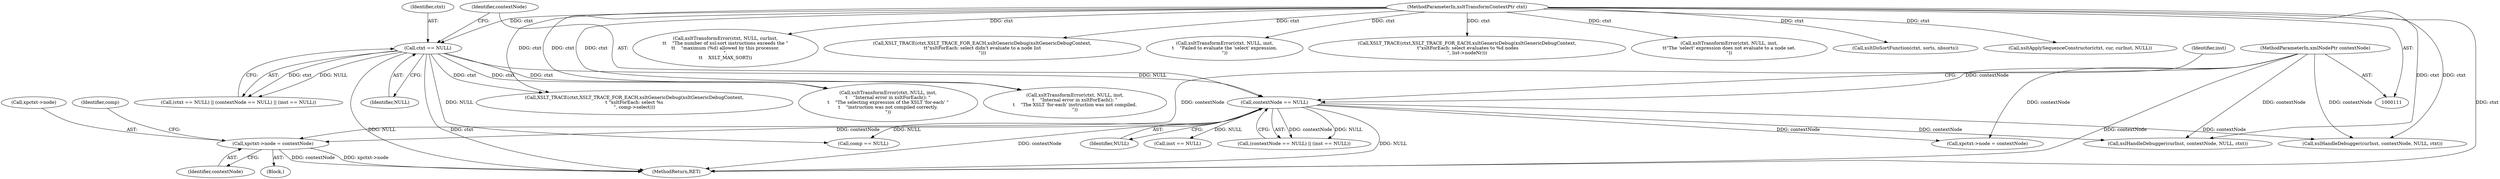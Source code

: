 digraph "1_Chrome_96dbafe288dbe2f0cc45fa3c39daf6d0c37acbab_40@del" {
"1000243" [label="(Call,xpctxt->node = contextNode)"];
"1000148" [label="(Call,contextNode == NULL)"];
"1000113" [label="(MethodParameterIn,xmlNodePtr contextNode)"];
"1000144" [label="(Call,ctxt == NULL)"];
"1000112" [label="(MethodParameterIn,xsltTransformContextPtr ctxt)"];
"1000405" [label="(Call,xslHandleDebugger(curInst, contextNode, NULL, ctxt))"];
"1000149" [label="(Identifier,contextNode)"];
"1000145" [label="(Identifier,ctxt)"];
"1000428" [label="(Call,xsltTransformError(ctxt, NULL, curInst,\n\t\t    \"The number of xsl:sort instructions exceeds the \"\n\t\t    \"maximum (%d) allowed by this processor.\n\",\n\t\t    XSLT_MAX_SORT))"];
"1000112" [label="(MethodParameterIn,xsltTransformContextPtr ctxt)"];
"1000317" [label="(Call,XSLT_TRACE(ctxt,XSLT_TRACE_FOR_EACH,xsltGenericDebug(xsltGenericDebugContext,\n\t\t\"xsltForEach: select didn't evaluate to a node list\n\")))"];
"1000566" [label="(MethodReturn,RET)"];
"1000326" [label="(Call,xsltTransformError(ctxt, NULL, inst,\n\t    \"Failed to evaluate the 'select' expression.\n\"))"];
"1000150" [label="(Identifier,NULL)"];
"1000348" [label="(Call,XSLT_TRACE(ctxt,XSLT_TRACE_FOR_EACH,xsltGenericDebug(xsltGenericDebugContext,\n \t\"xsltForEach: select evaluates to %d nodes\n\", list->nodeNr)))"];
"1000447" [label="(Call,xslHandleDebugger(curInst, contextNode, NULL, ctxt))"];
"1000312" [label="(Call,xsltTransformError(ctxt, NULL, inst,\n\t\t\"The 'select' expression does not evaluate to a node set.\n\"))"];
"1000457" [label="(Call,xsltDoSortFunction(ctxt, sorts, nbsorts))"];
"1000144" [label="(Call,ctxt == NULL)"];
"1000160" [label="(Call,comp == NULL)"];
"1000164" [label="(Call,xsltTransformError(ctxt, NULL, inst,\n\t    \"Internal error in xsltForEach(): \"\n\t    \"The XSLT 'for-each' instruction was not compiled.\n\"))"];
"1000151" [label="(Call,inst == NULL)"];
"1000147" [label="(Call,(contextNode == NULL) || (inst == NULL))"];
"1000251" [label="(Identifier,comp)"];
"1000116" [label="(Block,)"];
"1000367" [label="(Call,xpctxt->node = contextNode)"];
"1000243" [label="(Call,xpctxt->node = contextNode)"];
"1000194" [label="(Call,XSLT_TRACE(ctxt,XSLT_TRACE_FOR_EACH,xsltGenericDebug(xsltGenericDebugContext,\n\t \"xsltForEach: select %s\n\", comp->select)))"];
"1000152" [label="(Identifier,inst)"];
"1000244" [label="(Call,xpctxt->node)"];
"1000247" [label="(Identifier,contextNode)"];
"1000148" [label="(Call,contextNode == NULL)"];
"1000518" [label="(Call,xsltApplySequenceConstructor(ctxt, cur, curInst, NULL))"];
"1000113" [label="(MethodParameterIn,xmlNodePtr contextNode)"];
"1000146" [label="(Identifier,NULL)"];
"1000143" [label="(Call,(ctxt == NULL) || (contextNode == NULL) || (inst == NULL))"];
"1000183" [label="(Call,xsltTransformError(ctxt, NULL, inst,\n\t    \"Internal error in xsltForEach(): \"\n\t    \"The selecting expression of the XSLT 'for-each' \"\n\t    \"instruction was not compiled correctly.\n\"))"];
"1000243" -> "1000116"  [label="AST: "];
"1000243" -> "1000247"  [label="CFG: "];
"1000244" -> "1000243"  [label="AST: "];
"1000247" -> "1000243"  [label="AST: "];
"1000251" -> "1000243"  [label="CFG: "];
"1000243" -> "1000566"  [label="DDG: xpctxt->node"];
"1000243" -> "1000566"  [label="DDG: contextNode"];
"1000148" -> "1000243"  [label="DDG: contextNode"];
"1000113" -> "1000243"  [label="DDG: contextNode"];
"1000148" -> "1000147"  [label="AST: "];
"1000148" -> "1000150"  [label="CFG: "];
"1000149" -> "1000148"  [label="AST: "];
"1000150" -> "1000148"  [label="AST: "];
"1000152" -> "1000148"  [label="CFG: "];
"1000147" -> "1000148"  [label="CFG: "];
"1000148" -> "1000566"  [label="DDG: contextNode"];
"1000148" -> "1000566"  [label="DDG: NULL"];
"1000148" -> "1000147"  [label="DDG: contextNode"];
"1000148" -> "1000147"  [label="DDG: NULL"];
"1000113" -> "1000148"  [label="DDG: contextNode"];
"1000144" -> "1000148"  [label="DDG: NULL"];
"1000148" -> "1000151"  [label="DDG: NULL"];
"1000148" -> "1000160"  [label="DDG: NULL"];
"1000148" -> "1000367"  [label="DDG: contextNode"];
"1000148" -> "1000405"  [label="DDG: contextNode"];
"1000148" -> "1000447"  [label="DDG: contextNode"];
"1000113" -> "1000111"  [label="AST: "];
"1000113" -> "1000566"  [label="DDG: contextNode"];
"1000113" -> "1000367"  [label="DDG: contextNode"];
"1000113" -> "1000405"  [label="DDG: contextNode"];
"1000113" -> "1000447"  [label="DDG: contextNode"];
"1000144" -> "1000143"  [label="AST: "];
"1000144" -> "1000146"  [label="CFG: "];
"1000145" -> "1000144"  [label="AST: "];
"1000146" -> "1000144"  [label="AST: "];
"1000149" -> "1000144"  [label="CFG: "];
"1000143" -> "1000144"  [label="CFG: "];
"1000144" -> "1000566"  [label="DDG: ctxt"];
"1000144" -> "1000566"  [label="DDG: NULL"];
"1000144" -> "1000143"  [label="DDG: ctxt"];
"1000144" -> "1000143"  [label="DDG: NULL"];
"1000112" -> "1000144"  [label="DDG: ctxt"];
"1000144" -> "1000160"  [label="DDG: NULL"];
"1000144" -> "1000164"  [label="DDG: ctxt"];
"1000144" -> "1000183"  [label="DDG: ctxt"];
"1000144" -> "1000194"  [label="DDG: ctxt"];
"1000112" -> "1000111"  [label="AST: "];
"1000112" -> "1000566"  [label="DDG: ctxt"];
"1000112" -> "1000164"  [label="DDG: ctxt"];
"1000112" -> "1000183"  [label="DDG: ctxt"];
"1000112" -> "1000194"  [label="DDG: ctxt"];
"1000112" -> "1000312"  [label="DDG: ctxt"];
"1000112" -> "1000317"  [label="DDG: ctxt"];
"1000112" -> "1000326"  [label="DDG: ctxt"];
"1000112" -> "1000348"  [label="DDG: ctxt"];
"1000112" -> "1000405"  [label="DDG: ctxt"];
"1000112" -> "1000428"  [label="DDG: ctxt"];
"1000112" -> "1000447"  [label="DDG: ctxt"];
"1000112" -> "1000457"  [label="DDG: ctxt"];
"1000112" -> "1000518"  [label="DDG: ctxt"];
}
